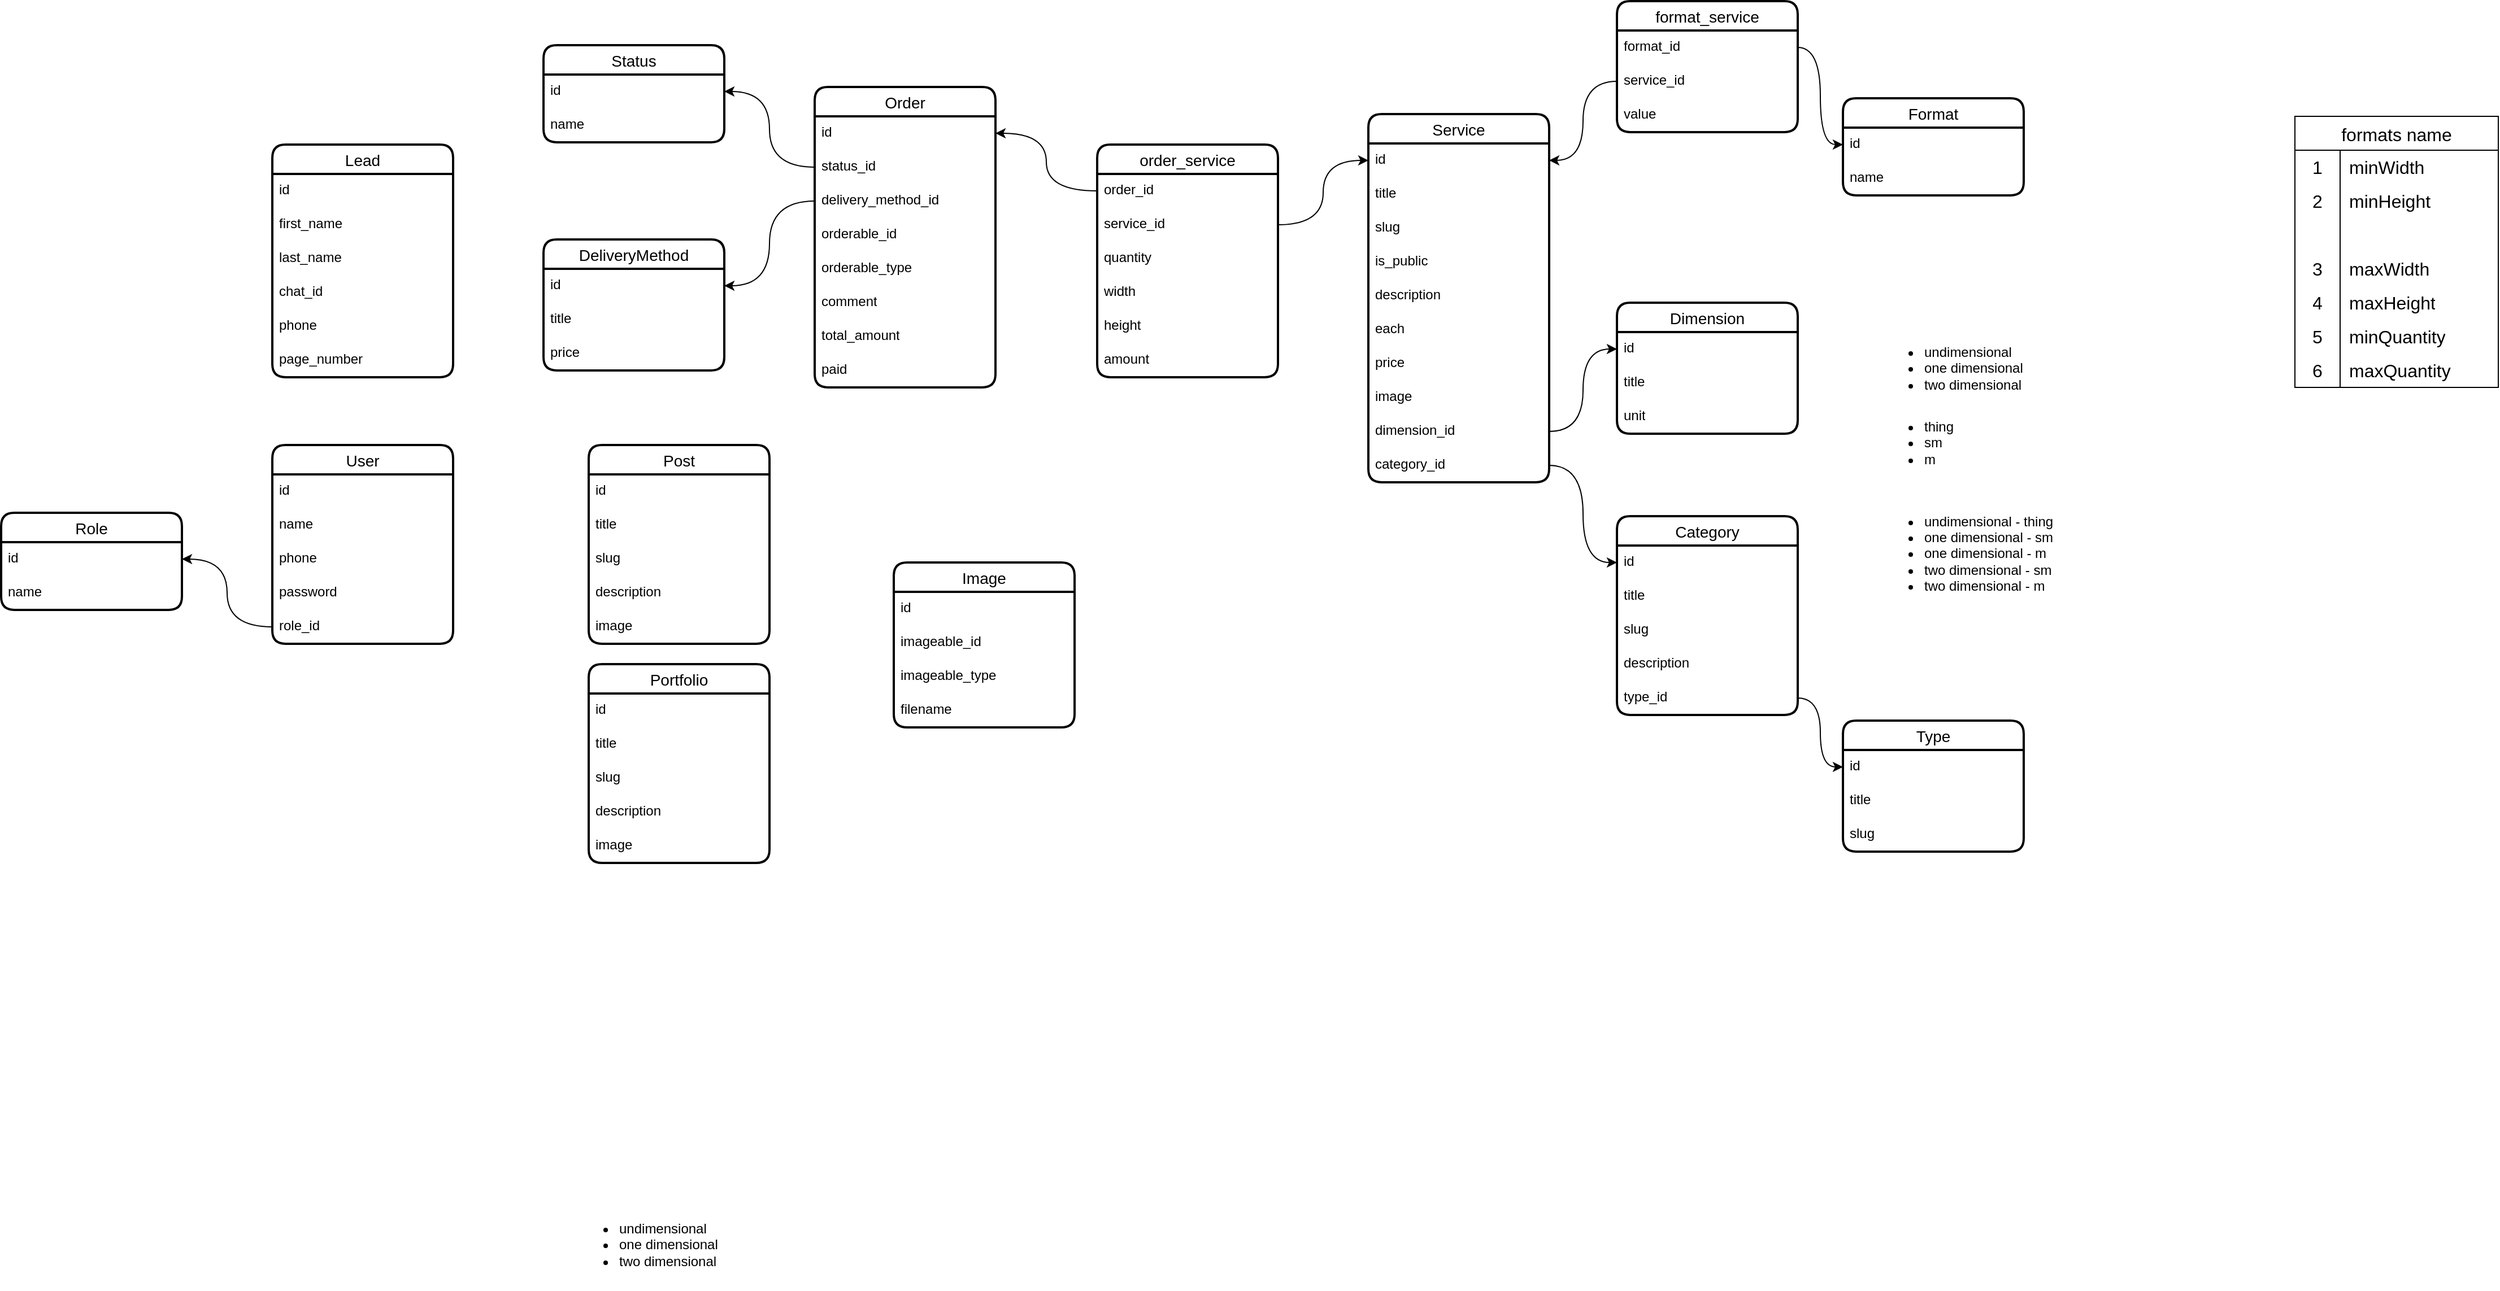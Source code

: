 <mxfile version="21.7.5" type="github">
  <diagram name="Страница — 1" id="qROckgiQK7EX2VFDrzop">
    <mxGraphModel dx="539" dy="714" grid="1" gridSize="10" guides="1" tooltips="1" connect="1" arrows="1" fold="1" page="1" pageScale="1" pageWidth="827" pageHeight="1169" math="0" shadow="0">
      <root>
        <mxCell id="0" />
        <mxCell id="1" parent="0" />
        <mxCell id="2M7GUlwyjcvKo0Abf1ux-3" value="User" style="swimlane;fontStyle=0;childLayout=stackLayout;horizontal=1;startSize=26;horizontalStack=0;resizeParent=1;resizeParentMax=0;resizeLast=0;collapsible=1;marginBottom=0;align=center;fontSize=14;strokeWidth=2;rounded=1;shadow=0;glass=0;swimlaneLine=1;" parent="1" vertex="1">
          <mxGeometry x="1590" y="1006" width="160" height="176" as="geometry" />
        </mxCell>
        <mxCell id="2M7GUlwyjcvKo0Abf1ux-4" value="id" style="text;strokeColor=none;fillColor=none;spacingLeft=4;spacingRight=4;overflow=hidden;rotatable=0;points=[[0,0.5],[1,0.5]];portConstraint=eastwest;fontSize=12;whiteSpace=wrap;html=1;" parent="2M7GUlwyjcvKo0Abf1ux-3" vertex="1">
          <mxGeometry y="26" width="160" height="30" as="geometry" />
        </mxCell>
        <mxCell id="2M7GUlwyjcvKo0Abf1ux-5" value="name" style="text;strokeColor=none;fillColor=none;spacingLeft=4;spacingRight=4;overflow=hidden;rotatable=0;points=[[0,0.5],[1,0.5]];portConstraint=eastwest;fontSize=12;whiteSpace=wrap;html=1;" parent="2M7GUlwyjcvKo0Abf1ux-3" vertex="1">
          <mxGeometry y="56" width="160" height="30" as="geometry" />
        </mxCell>
        <mxCell id="2M7GUlwyjcvKo0Abf1ux-6" value="phone" style="text;strokeColor=none;fillColor=none;spacingLeft=4;spacingRight=4;overflow=hidden;rotatable=0;points=[[0,0.5],[1,0.5]];portConstraint=eastwest;fontSize=12;whiteSpace=wrap;html=1;" parent="2M7GUlwyjcvKo0Abf1ux-3" vertex="1">
          <mxGeometry y="86" width="160" height="30" as="geometry" />
        </mxCell>
        <mxCell id="2M7GUlwyjcvKo0Abf1ux-7" value="password" style="text;strokeColor=none;fillColor=none;spacingLeft=4;spacingRight=4;overflow=hidden;rotatable=0;points=[[0,0.5],[1,0.5]];portConstraint=eastwest;fontSize=12;whiteSpace=wrap;html=1;" parent="2M7GUlwyjcvKo0Abf1ux-3" vertex="1">
          <mxGeometry y="116" width="160" height="30" as="geometry" />
        </mxCell>
        <mxCell id="2M7GUlwyjcvKo0Abf1ux-8" value="role_id" style="text;strokeColor=none;fillColor=none;spacingLeft=4;spacingRight=4;overflow=hidden;rotatable=0;points=[[0,0.5],[1,0.5]];portConstraint=eastwest;fontSize=12;whiteSpace=wrap;html=1;" parent="2M7GUlwyjcvKo0Abf1ux-3" vertex="1">
          <mxGeometry y="146" width="160" height="30" as="geometry" />
        </mxCell>
        <mxCell id="2M7GUlwyjcvKo0Abf1ux-9" value="Service" style="swimlane;fontStyle=0;childLayout=stackLayout;horizontal=1;startSize=26;horizontalStack=0;resizeParent=1;resizeParentMax=0;resizeLast=0;collapsible=1;marginBottom=0;align=center;fontSize=14;strokeWidth=2;rounded=1;shadow=0;glass=0;swimlaneLine=1;" parent="1" vertex="1">
          <mxGeometry x="2560" y="713" width="160" height="326" as="geometry" />
        </mxCell>
        <mxCell id="2M7GUlwyjcvKo0Abf1ux-10" value="id" style="text;strokeColor=none;fillColor=none;spacingLeft=4;spacingRight=4;overflow=hidden;rotatable=0;points=[[0,0.5],[1,0.5]];portConstraint=eastwest;fontSize=12;whiteSpace=wrap;html=1;" parent="2M7GUlwyjcvKo0Abf1ux-9" vertex="1">
          <mxGeometry y="26" width="160" height="30" as="geometry" />
        </mxCell>
        <mxCell id="2M7GUlwyjcvKo0Abf1ux-11" value="title" style="text;strokeColor=none;fillColor=none;spacingLeft=4;spacingRight=4;overflow=hidden;rotatable=0;points=[[0,0.5],[1,0.5]];portConstraint=eastwest;fontSize=12;whiteSpace=wrap;html=1;" parent="2M7GUlwyjcvKo0Abf1ux-9" vertex="1">
          <mxGeometry y="56" width="160" height="30" as="geometry" />
        </mxCell>
        <mxCell id="2M7GUlwyjcvKo0Abf1ux-12" value="slug" style="text;strokeColor=none;fillColor=none;spacingLeft=4;spacingRight=4;overflow=hidden;rotatable=0;points=[[0,0.5],[1,0.5]];portConstraint=eastwest;fontSize=12;whiteSpace=wrap;html=1;" parent="2M7GUlwyjcvKo0Abf1ux-9" vertex="1">
          <mxGeometry y="86" width="160" height="30" as="geometry" />
        </mxCell>
        <mxCell id="2M7GUlwyjcvKo0Abf1ux-15" value="is_public" style="text;strokeColor=none;fillColor=none;spacingLeft=4;spacingRight=4;overflow=hidden;rotatable=0;points=[[0,0.5],[1,0.5]];portConstraint=eastwest;fontSize=12;whiteSpace=wrap;html=1;" parent="2M7GUlwyjcvKo0Abf1ux-9" vertex="1">
          <mxGeometry y="116" width="160" height="30" as="geometry" />
        </mxCell>
        <mxCell id="2M7GUlwyjcvKo0Abf1ux-100" value="description" style="text;strokeColor=none;fillColor=none;spacingLeft=4;spacingRight=4;overflow=hidden;rotatable=0;points=[[0,0.5],[1,0.5]];portConstraint=eastwest;fontSize=12;whiteSpace=wrap;html=1;" parent="2M7GUlwyjcvKo0Abf1ux-9" vertex="1">
          <mxGeometry y="146" width="160" height="30" as="geometry" />
        </mxCell>
        <mxCell id="2M7GUlwyjcvKo0Abf1ux-13" value="each" style="text;strokeColor=none;fillColor=none;spacingLeft=4;spacingRight=4;overflow=hidden;rotatable=0;points=[[0,0.5],[1,0.5]];portConstraint=eastwest;fontSize=12;whiteSpace=wrap;html=1;" parent="2M7GUlwyjcvKo0Abf1ux-9" vertex="1">
          <mxGeometry y="176" width="160" height="30" as="geometry" />
        </mxCell>
        <mxCell id="2M7GUlwyjcvKo0Abf1ux-14" value="price" style="text;strokeColor=none;fillColor=none;spacingLeft=4;spacingRight=4;overflow=hidden;rotatable=0;points=[[0,0.5],[1,0.5]];portConstraint=eastwest;fontSize=12;whiteSpace=wrap;html=1;" parent="2M7GUlwyjcvKo0Abf1ux-9" vertex="1">
          <mxGeometry y="206" width="160" height="30" as="geometry" />
        </mxCell>
        <mxCell id="2M7GUlwyjcvKo0Abf1ux-16" value="image" style="text;strokeColor=none;fillColor=none;spacingLeft=4;spacingRight=4;overflow=hidden;rotatable=0;points=[[0,0.5],[1,0.5]];portConstraint=eastwest;fontSize=12;whiteSpace=wrap;html=1;" parent="2M7GUlwyjcvKo0Abf1ux-9" vertex="1">
          <mxGeometry y="236" width="160" height="30" as="geometry" />
        </mxCell>
        <mxCell id="5cAmZ27wlyQOIcFCG0QH-2" value="dimension_id" style="text;strokeColor=none;fillColor=none;spacingLeft=4;spacingRight=4;overflow=hidden;rotatable=0;points=[[0,0.5],[1,0.5]];portConstraint=eastwest;fontSize=12;whiteSpace=wrap;html=1;" parent="2M7GUlwyjcvKo0Abf1ux-9" vertex="1">
          <mxGeometry y="266" width="160" height="30" as="geometry" />
        </mxCell>
        <mxCell id="2M7GUlwyjcvKo0Abf1ux-18" value="category_id" style="text;strokeColor=none;fillColor=none;spacingLeft=4;spacingRight=4;overflow=hidden;rotatable=0;points=[[0,0.5],[1,0.5]];portConstraint=eastwest;fontSize=12;whiteSpace=wrap;html=1;" parent="2M7GUlwyjcvKo0Abf1ux-9" vertex="1">
          <mxGeometry y="296" width="160" height="30" as="geometry" />
        </mxCell>
        <mxCell id="2M7GUlwyjcvKo0Abf1ux-19" value="Category" style="swimlane;fontStyle=0;childLayout=stackLayout;horizontal=1;startSize=26;horizontalStack=0;resizeParent=1;resizeParentMax=0;resizeLast=0;collapsible=1;marginBottom=0;align=center;fontSize=14;strokeWidth=2;rounded=1;shadow=0;glass=0;swimlaneLine=1;" parent="1" vertex="1">
          <mxGeometry x="2780" y="1069" width="160" height="176" as="geometry" />
        </mxCell>
        <mxCell id="2M7GUlwyjcvKo0Abf1ux-20" value="id" style="text;strokeColor=none;fillColor=none;spacingLeft=4;spacingRight=4;overflow=hidden;rotatable=0;points=[[0,0.5],[1,0.5]];portConstraint=eastwest;fontSize=12;whiteSpace=wrap;html=1;" parent="2M7GUlwyjcvKo0Abf1ux-19" vertex="1">
          <mxGeometry y="26" width="160" height="30" as="geometry" />
        </mxCell>
        <mxCell id="2M7GUlwyjcvKo0Abf1ux-21" value="title" style="text;strokeColor=none;fillColor=none;spacingLeft=4;spacingRight=4;overflow=hidden;rotatable=0;points=[[0,0.5],[1,0.5]];portConstraint=eastwest;fontSize=12;whiteSpace=wrap;html=1;" parent="2M7GUlwyjcvKo0Abf1ux-19" vertex="1">
          <mxGeometry y="56" width="160" height="30" as="geometry" />
        </mxCell>
        <mxCell id="2M7GUlwyjcvKo0Abf1ux-22" value="slug" style="text;strokeColor=none;fillColor=none;spacingLeft=4;spacingRight=4;overflow=hidden;rotatable=0;points=[[0,0.5],[1,0.5]];portConstraint=eastwest;fontSize=12;whiteSpace=wrap;html=1;" parent="2M7GUlwyjcvKo0Abf1ux-19" vertex="1">
          <mxGeometry y="86" width="160" height="30" as="geometry" />
        </mxCell>
        <mxCell id="2M7GUlwyjcvKo0Abf1ux-23" value="description" style="text;strokeColor=none;fillColor=none;spacingLeft=4;spacingRight=4;overflow=hidden;rotatable=0;points=[[0,0.5],[1,0.5]];portConstraint=eastwest;fontSize=12;whiteSpace=wrap;html=1;" parent="2M7GUlwyjcvKo0Abf1ux-19" vertex="1">
          <mxGeometry y="116" width="160" height="30" as="geometry" />
        </mxCell>
        <mxCell id="2M7GUlwyjcvKo0Abf1ux-24" value="type_id" style="text;strokeColor=none;fillColor=none;spacingLeft=4;spacingRight=4;overflow=hidden;rotatable=0;points=[[0,0.5],[1,0.5]];portConstraint=eastwest;fontSize=12;whiteSpace=wrap;html=1;" parent="2M7GUlwyjcvKo0Abf1ux-19" vertex="1">
          <mxGeometry y="146" width="160" height="30" as="geometry" />
        </mxCell>
        <mxCell id="2M7GUlwyjcvKo0Abf1ux-25" value="Type" style="swimlane;fontStyle=0;childLayout=stackLayout;horizontal=1;startSize=26;horizontalStack=0;resizeParent=1;resizeParentMax=0;resizeLast=0;collapsible=1;marginBottom=0;align=center;fontSize=14;strokeWidth=2;rounded=1;shadow=0;glass=0;swimlaneLine=1;" parent="1" vertex="1">
          <mxGeometry x="2980" y="1250" width="160" height="116" as="geometry" />
        </mxCell>
        <mxCell id="2M7GUlwyjcvKo0Abf1ux-26" value="id" style="text;strokeColor=none;fillColor=none;spacingLeft=4;spacingRight=4;overflow=hidden;rotatable=0;points=[[0,0.5],[1,0.5]];portConstraint=eastwest;fontSize=12;whiteSpace=wrap;html=1;" parent="2M7GUlwyjcvKo0Abf1ux-25" vertex="1">
          <mxGeometry y="26" width="160" height="30" as="geometry" />
        </mxCell>
        <mxCell id="2M7GUlwyjcvKo0Abf1ux-27" value="title" style="text;strokeColor=none;fillColor=none;spacingLeft=4;spacingRight=4;overflow=hidden;rotatable=0;points=[[0,0.5],[1,0.5]];portConstraint=eastwest;fontSize=12;whiteSpace=wrap;html=1;" parent="2M7GUlwyjcvKo0Abf1ux-25" vertex="1">
          <mxGeometry y="56" width="160" height="30" as="geometry" />
        </mxCell>
        <mxCell id="2M7GUlwyjcvKo0Abf1ux-28" value="slug" style="text;strokeColor=none;fillColor=none;spacingLeft=4;spacingRight=4;overflow=hidden;rotatable=0;points=[[0,0.5],[1,0.5]];portConstraint=eastwest;fontSize=12;whiteSpace=wrap;html=1;" parent="2M7GUlwyjcvKo0Abf1ux-25" vertex="1">
          <mxGeometry y="86" width="160" height="30" as="geometry" />
        </mxCell>
        <mxCell id="2M7GUlwyjcvKo0Abf1ux-29" value="Order" style="swimlane;fontStyle=0;childLayout=stackLayout;horizontal=1;startSize=26;horizontalStack=0;resizeParent=1;resizeParentMax=0;resizeLast=0;collapsible=1;marginBottom=0;align=center;fontSize=14;strokeWidth=2;rounded=1;shadow=0;glass=0;swimlaneLine=1;" parent="1" vertex="1">
          <mxGeometry x="2070" y="689" width="160" height="266" as="geometry" />
        </mxCell>
        <mxCell id="2M7GUlwyjcvKo0Abf1ux-30" value="id" style="text;strokeColor=none;fillColor=none;spacingLeft=4;spacingRight=4;overflow=hidden;rotatable=0;points=[[0,0.5],[1,0.5]];portConstraint=eastwest;fontSize=12;whiteSpace=wrap;html=1;" parent="2M7GUlwyjcvKo0Abf1ux-29" vertex="1">
          <mxGeometry y="26" width="160" height="30" as="geometry" />
        </mxCell>
        <mxCell id="2M7GUlwyjcvKo0Abf1ux-31" value="status_id" style="text;strokeColor=none;fillColor=none;spacingLeft=4;spacingRight=4;overflow=hidden;rotatable=0;points=[[0,0.5],[1,0.5]];portConstraint=eastwest;fontSize=12;whiteSpace=wrap;html=1;" parent="2M7GUlwyjcvKo0Abf1ux-29" vertex="1">
          <mxGeometry y="56" width="160" height="30" as="geometry" />
        </mxCell>
        <mxCell id="2M7GUlwyjcvKo0Abf1ux-109" value="delivery_method_id" style="text;strokeColor=none;fillColor=none;spacingLeft=4;spacingRight=4;overflow=hidden;rotatable=0;points=[[0,0.5],[1,0.5]];portConstraint=eastwest;fontSize=12;whiteSpace=wrap;html=1;" parent="2M7GUlwyjcvKo0Abf1ux-29" vertex="1">
          <mxGeometry y="86" width="160" height="30" as="geometry" />
        </mxCell>
        <mxCell id="2M7GUlwyjcvKo0Abf1ux-34" value="orderable_id" style="text;strokeColor=none;fillColor=none;spacingLeft=4;spacingRight=4;overflow=hidden;rotatable=0;points=[[0,0.5],[1,0.5]];portConstraint=eastwest;fontSize=12;whiteSpace=wrap;html=1;" parent="2M7GUlwyjcvKo0Abf1ux-29" vertex="1">
          <mxGeometry y="116" width="160" height="30" as="geometry" />
        </mxCell>
        <mxCell id="2M7GUlwyjcvKo0Abf1ux-35" value="orderable_type" style="text;strokeColor=none;fillColor=none;spacingLeft=4;spacingRight=4;overflow=hidden;rotatable=0;points=[[0,0.5],[1,0.5]];portConstraint=eastwest;fontSize=12;whiteSpace=wrap;html=1;" parent="2M7GUlwyjcvKo0Abf1ux-29" vertex="1">
          <mxGeometry y="146" width="160" height="30" as="geometry" />
        </mxCell>
        <mxCell id="5cAmZ27wlyQOIcFCG0QH-16" value="comment" style="text;strokeColor=none;fillColor=none;spacingLeft=4;spacingRight=4;overflow=hidden;rotatable=0;points=[[0,0.5],[1,0.5]];portConstraint=eastwest;fontSize=12;whiteSpace=wrap;html=1;" parent="2M7GUlwyjcvKo0Abf1ux-29" vertex="1">
          <mxGeometry y="176" width="160" height="30" as="geometry" />
        </mxCell>
        <mxCell id="2M7GUlwyjcvKo0Abf1ux-39" value="total_amount" style="text;strokeColor=none;fillColor=none;spacingLeft=4;spacingRight=4;overflow=hidden;rotatable=0;points=[[0,0.5],[1,0.5]];portConstraint=eastwest;fontSize=12;whiteSpace=wrap;html=1;" parent="2M7GUlwyjcvKo0Abf1ux-29" vertex="1">
          <mxGeometry y="206" width="160" height="30" as="geometry" />
        </mxCell>
        <mxCell id="2M7GUlwyjcvKo0Abf1ux-40" value="paid" style="text;strokeColor=none;fillColor=none;spacingLeft=4;spacingRight=4;overflow=hidden;rotatable=0;points=[[0,0.5],[1,0.5]];portConstraint=eastwest;fontSize=12;whiteSpace=wrap;html=1;" parent="2M7GUlwyjcvKo0Abf1ux-29" vertex="1">
          <mxGeometry y="236" width="160" height="30" as="geometry" />
        </mxCell>
        <mxCell id="2M7GUlwyjcvKo0Abf1ux-42" value="Lead" style="swimlane;fontStyle=0;childLayout=stackLayout;horizontal=1;startSize=26;horizontalStack=0;resizeParent=1;resizeParentMax=0;resizeLast=0;collapsible=1;marginBottom=0;align=center;fontSize=14;strokeWidth=2;rounded=1;shadow=0;glass=0;swimlaneLine=1;" parent="1" vertex="1">
          <mxGeometry x="1590" y="740" width="160" height="206" as="geometry" />
        </mxCell>
        <mxCell id="2M7GUlwyjcvKo0Abf1ux-43" value="id" style="text;strokeColor=none;fillColor=none;spacingLeft=4;spacingRight=4;overflow=hidden;rotatable=0;points=[[0,0.5],[1,0.5]];portConstraint=eastwest;fontSize=12;whiteSpace=wrap;html=1;" parent="2M7GUlwyjcvKo0Abf1ux-42" vertex="1">
          <mxGeometry y="26" width="160" height="30" as="geometry" />
        </mxCell>
        <mxCell id="2M7GUlwyjcvKo0Abf1ux-44" value="first_name" style="text;strokeColor=none;fillColor=none;spacingLeft=4;spacingRight=4;overflow=hidden;rotatable=0;points=[[0,0.5],[1,0.5]];portConstraint=eastwest;fontSize=12;whiteSpace=wrap;html=1;" parent="2M7GUlwyjcvKo0Abf1ux-42" vertex="1">
          <mxGeometry y="56" width="160" height="30" as="geometry" />
        </mxCell>
        <mxCell id="2M7GUlwyjcvKo0Abf1ux-45" value="last_name" style="text;strokeColor=none;fillColor=none;spacingLeft=4;spacingRight=4;overflow=hidden;rotatable=0;points=[[0,0.5],[1,0.5]];portConstraint=eastwest;fontSize=12;whiteSpace=wrap;html=1;" parent="2M7GUlwyjcvKo0Abf1ux-42" vertex="1">
          <mxGeometry y="86" width="160" height="30" as="geometry" />
        </mxCell>
        <mxCell id="2M7GUlwyjcvKo0Abf1ux-46" value="chat_id" style="text;strokeColor=none;fillColor=none;spacingLeft=4;spacingRight=4;overflow=hidden;rotatable=0;points=[[0,0.5],[1,0.5]];portConstraint=eastwest;fontSize=12;whiteSpace=wrap;html=1;" parent="2M7GUlwyjcvKo0Abf1ux-42" vertex="1">
          <mxGeometry y="116" width="160" height="30" as="geometry" />
        </mxCell>
        <mxCell id="2M7GUlwyjcvKo0Abf1ux-47" value="phone" style="text;strokeColor=none;fillColor=none;spacingLeft=4;spacingRight=4;overflow=hidden;rotatable=0;points=[[0,0.5],[1,0.5]];portConstraint=eastwest;fontSize=12;whiteSpace=wrap;html=1;" parent="2M7GUlwyjcvKo0Abf1ux-42" vertex="1">
          <mxGeometry y="146" width="160" height="30" as="geometry" />
        </mxCell>
        <mxCell id="2M7GUlwyjcvKo0Abf1ux-48" value="page_number" style="text;strokeColor=none;fillColor=none;spacingLeft=4;spacingRight=4;overflow=hidden;rotatable=0;points=[[0,0.5],[1,0.5]];portConstraint=eastwest;fontSize=12;whiteSpace=wrap;html=1;" parent="2M7GUlwyjcvKo0Abf1ux-42" vertex="1">
          <mxGeometry y="176" width="160" height="30" as="geometry" />
        </mxCell>
        <mxCell id="2M7GUlwyjcvKo0Abf1ux-52" style="edgeStyle=orthogonalEdgeStyle;rounded=0;orthogonalLoop=1;jettySize=auto;html=1;entryX=1;entryY=0.5;entryDx=0;entryDy=0;curved=1;" parent="1" source="2M7GUlwyjcvKo0Abf1ux-31" target="2M7GUlwyjcvKo0Abf1ux-55" edge="1">
          <mxGeometry relative="1" as="geometry" />
        </mxCell>
        <mxCell id="2M7GUlwyjcvKo0Abf1ux-54" value="Status" style="swimlane;fontStyle=0;childLayout=stackLayout;horizontal=1;startSize=26;horizontalStack=0;resizeParent=1;resizeParentMax=0;resizeLast=0;collapsible=1;marginBottom=0;align=center;fontSize=14;strokeWidth=2;rounded=1;shadow=0;glass=0;swimlaneLine=1;" parent="1" vertex="1">
          <mxGeometry x="1830" y="652" width="160" height="86" as="geometry" />
        </mxCell>
        <mxCell id="2M7GUlwyjcvKo0Abf1ux-55" value="id" style="text;strokeColor=none;fillColor=none;spacingLeft=4;spacingRight=4;overflow=hidden;rotatable=0;points=[[0,0.5],[1,0.5]];portConstraint=eastwest;fontSize=12;whiteSpace=wrap;html=1;" parent="2M7GUlwyjcvKo0Abf1ux-54" vertex="1">
          <mxGeometry y="26" width="160" height="30" as="geometry" />
        </mxCell>
        <mxCell id="5cAmZ27wlyQOIcFCG0QH-17" value="name" style="text;strokeColor=none;fillColor=none;spacingLeft=4;spacingRight=4;overflow=hidden;rotatable=0;points=[[0,0.5],[1,0.5]];portConstraint=eastwest;fontSize=12;whiteSpace=wrap;html=1;" parent="2M7GUlwyjcvKo0Abf1ux-54" vertex="1">
          <mxGeometry y="56" width="160" height="30" as="geometry" />
        </mxCell>
        <mxCell id="2M7GUlwyjcvKo0Abf1ux-57" style="edgeStyle=orthogonalEdgeStyle;rounded=0;orthogonalLoop=1;jettySize=auto;html=1;entryX=0;entryY=0.5;entryDx=0;entryDy=0;curved=1;" parent="1" source="2M7GUlwyjcvKo0Abf1ux-18" target="2M7GUlwyjcvKo0Abf1ux-20" edge="1">
          <mxGeometry relative="1" as="geometry" />
        </mxCell>
        <mxCell id="2M7GUlwyjcvKo0Abf1ux-58" style="edgeStyle=orthogonalEdgeStyle;rounded=0;orthogonalLoop=1;jettySize=auto;html=1;entryX=0;entryY=0.5;entryDx=0;entryDy=0;curved=1;" parent="1" source="2M7GUlwyjcvKo0Abf1ux-24" target="2M7GUlwyjcvKo0Abf1ux-26" edge="1">
          <mxGeometry relative="1" as="geometry" />
        </mxCell>
        <mxCell id="2M7GUlwyjcvKo0Abf1ux-60" value="Format" style="swimlane;fontStyle=0;childLayout=stackLayout;horizontal=1;startSize=26;horizontalStack=0;resizeParent=1;resizeParentMax=0;resizeLast=0;collapsible=1;marginBottom=0;align=center;fontSize=14;strokeWidth=2;rounded=1;shadow=0;glass=0;swimlaneLine=1;" parent="1" vertex="1">
          <mxGeometry x="2980" y="699" width="160" height="86" as="geometry" />
        </mxCell>
        <mxCell id="2M7GUlwyjcvKo0Abf1ux-61" value="id" style="text;strokeColor=none;fillColor=none;spacingLeft=4;spacingRight=4;overflow=hidden;rotatable=0;points=[[0,0.5],[1,0.5]];portConstraint=eastwest;fontSize=12;whiteSpace=wrap;html=1;" parent="2M7GUlwyjcvKo0Abf1ux-60" vertex="1">
          <mxGeometry y="26" width="160" height="30" as="geometry" />
        </mxCell>
        <mxCell id="2M7GUlwyjcvKo0Abf1ux-62" value="name" style="text;strokeColor=none;fillColor=none;spacingLeft=4;spacingRight=4;overflow=hidden;rotatable=0;points=[[0,0.5],[1,0.5]];portConstraint=eastwest;fontSize=12;whiteSpace=wrap;html=1;" parent="2M7GUlwyjcvKo0Abf1ux-60" vertex="1">
          <mxGeometry y="56" width="160" height="30" as="geometry" />
        </mxCell>
        <mxCell id="2M7GUlwyjcvKo0Abf1ux-63" value="formats name" style="shape=table;startSize=30;container=1;collapsible=0;childLayout=tableLayout;fixedRows=1;rowLines=0;fontStyle=0;strokeColor=default;fontSize=16;" parent="1" vertex="1">
          <mxGeometry x="3380" y="715" width="180" height="240" as="geometry" />
        </mxCell>
        <mxCell id="2M7GUlwyjcvKo0Abf1ux-64" value="" style="shape=tableRow;horizontal=0;startSize=0;swimlaneHead=0;swimlaneBody=0;top=0;left=0;bottom=0;right=0;collapsible=0;dropTarget=0;fillColor=none;points=[[0,0.5],[1,0.5]];portConstraint=eastwest;strokeColor=inherit;fontSize=16;" parent="2M7GUlwyjcvKo0Abf1ux-63" vertex="1">
          <mxGeometry y="30" width="180" height="30" as="geometry" />
        </mxCell>
        <mxCell id="2M7GUlwyjcvKo0Abf1ux-65" value="1" style="shape=partialRectangle;html=1;whiteSpace=wrap;connectable=0;fillColor=none;top=0;left=0;bottom=0;right=0;overflow=hidden;pointerEvents=1;strokeColor=inherit;fontSize=16;" parent="2M7GUlwyjcvKo0Abf1ux-64" vertex="1">
          <mxGeometry width="40" height="30" as="geometry">
            <mxRectangle width="40" height="30" as="alternateBounds" />
          </mxGeometry>
        </mxCell>
        <mxCell id="2M7GUlwyjcvKo0Abf1ux-66" value="minWidth" style="shape=partialRectangle;html=1;whiteSpace=wrap;connectable=0;fillColor=none;top=0;left=0;bottom=0;right=0;align=left;spacingLeft=6;overflow=hidden;strokeColor=inherit;fontSize=16;" parent="2M7GUlwyjcvKo0Abf1ux-64" vertex="1">
          <mxGeometry x="40" width="140" height="30" as="geometry">
            <mxRectangle width="140" height="30" as="alternateBounds" />
          </mxGeometry>
        </mxCell>
        <mxCell id="2M7GUlwyjcvKo0Abf1ux-67" value="" style="shape=tableRow;horizontal=0;startSize=0;swimlaneHead=0;swimlaneBody=0;top=0;left=0;bottom=0;right=0;collapsible=0;dropTarget=0;fillColor=none;points=[[0,0.5],[1,0.5]];portConstraint=eastwest;strokeColor=inherit;fontSize=16;" parent="2M7GUlwyjcvKo0Abf1ux-63" vertex="1">
          <mxGeometry y="60" width="180" height="30" as="geometry" />
        </mxCell>
        <mxCell id="2M7GUlwyjcvKo0Abf1ux-68" value="2" style="shape=partialRectangle;html=1;whiteSpace=wrap;connectable=0;fillColor=none;top=0;left=0;bottom=0;right=0;overflow=hidden;strokeColor=inherit;fontSize=16;" parent="2M7GUlwyjcvKo0Abf1ux-67" vertex="1">
          <mxGeometry width="40" height="30" as="geometry">
            <mxRectangle width="40" height="30" as="alternateBounds" />
          </mxGeometry>
        </mxCell>
        <mxCell id="2M7GUlwyjcvKo0Abf1ux-69" value="minHeight" style="shape=partialRectangle;html=1;whiteSpace=wrap;connectable=0;fillColor=none;top=0;left=0;bottom=0;right=0;align=left;spacingLeft=6;overflow=hidden;strokeColor=inherit;fontSize=16;" parent="2M7GUlwyjcvKo0Abf1ux-67" vertex="1">
          <mxGeometry x="40" width="140" height="30" as="geometry">
            <mxRectangle width="140" height="30" as="alternateBounds" />
          </mxGeometry>
        </mxCell>
        <mxCell id="2M7GUlwyjcvKo0Abf1ux-70" value="" style="shape=tableRow;horizontal=0;startSize=0;swimlaneHead=0;swimlaneBody=0;top=0;left=0;bottom=0;right=0;collapsible=0;dropTarget=0;fillColor=none;points=[[0,0.5],[1,0.5]];portConstraint=eastwest;strokeColor=inherit;fontSize=16;" parent="2M7GUlwyjcvKo0Abf1ux-63" vertex="1">
          <mxGeometry y="90" width="180" height="30" as="geometry" />
        </mxCell>
        <mxCell id="2M7GUlwyjcvKo0Abf1ux-71" value="" style="shape=partialRectangle;html=1;whiteSpace=wrap;connectable=0;fillColor=none;top=0;left=0;bottom=0;right=0;overflow=hidden;strokeColor=inherit;fontSize=16;" parent="2M7GUlwyjcvKo0Abf1ux-70" vertex="1">
          <mxGeometry width="40" height="30" as="geometry">
            <mxRectangle width="40" height="30" as="alternateBounds" />
          </mxGeometry>
        </mxCell>
        <mxCell id="2M7GUlwyjcvKo0Abf1ux-72" value="" style="shape=partialRectangle;html=1;whiteSpace=wrap;connectable=0;fillColor=none;top=0;left=0;bottom=0;right=0;align=left;spacingLeft=6;overflow=hidden;strokeColor=inherit;fontSize=16;" parent="2M7GUlwyjcvKo0Abf1ux-70" vertex="1">
          <mxGeometry x="40" width="140" height="30" as="geometry">
            <mxRectangle width="140" height="30" as="alternateBounds" />
          </mxGeometry>
        </mxCell>
        <mxCell id="2M7GUlwyjcvKo0Abf1ux-73" value="" style="shape=tableRow;horizontal=0;startSize=0;swimlaneHead=0;swimlaneBody=0;top=0;left=0;bottom=0;right=0;collapsible=0;dropTarget=0;fillColor=none;points=[[0,0.5],[1,0.5]];portConstraint=eastwest;strokeColor=inherit;fontSize=16;" parent="2M7GUlwyjcvKo0Abf1ux-63" vertex="1">
          <mxGeometry y="120" width="180" height="30" as="geometry" />
        </mxCell>
        <mxCell id="2M7GUlwyjcvKo0Abf1ux-74" value="3" style="shape=partialRectangle;html=1;whiteSpace=wrap;connectable=0;fillColor=none;top=0;left=0;bottom=0;right=0;overflow=hidden;strokeColor=inherit;fontSize=16;" parent="2M7GUlwyjcvKo0Abf1ux-73" vertex="1">
          <mxGeometry width="40" height="30" as="geometry">
            <mxRectangle width="40" height="30" as="alternateBounds" />
          </mxGeometry>
        </mxCell>
        <mxCell id="2M7GUlwyjcvKo0Abf1ux-75" value="maxWidth" style="shape=partialRectangle;html=1;whiteSpace=wrap;connectable=0;fillColor=none;top=0;left=0;bottom=0;right=0;align=left;spacingLeft=6;overflow=hidden;strokeColor=inherit;fontSize=16;" parent="2M7GUlwyjcvKo0Abf1ux-73" vertex="1">
          <mxGeometry x="40" width="140" height="30" as="geometry">
            <mxRectangle width="140" height="30" as="alternateBounds" />
          </mxGeometry>
        </mxCell>
        <mxCell id="2M7GUlwyjcvKo0Abf1ux-76" value="" style="shape=tableRow;horizontal=0;startSize=0;swimlaneHead=0;swimlaneBody=0;top=0;left=0;bottom=0;right=0;collapsible=0;dropTarget=0;fillColor=none;points=[[0,0.5],[1,0.5]];portConstraint=eastwest;strokeColor=inherit;fontSize=16;" parent="2M7GUlwyjcvKo0Abf1ux-63" vertex="1">
          <mxGeometry y="150" width="180" height="30" as="geometry" />
        </mxCell>
        <mxCell id="2M7GUlwyjcvKo0Abf1ux-77" value="4" style="shape=partialRectangle;html=1;whiteSpace=wrap;connectable=0;fillColor=none;top=0;left=0;bottom=0;right=0;overflow=hidden;strokeColor=inherit;fontSize=16;" parent="2M7GUlwyjcvKo0Abf1ux-76" vertex="1">
          <mxGeometry width="40" height="30" as="geometry">
            <mxRectangle width="40" height="30" as="alternateBounds" />
          </mxGeometry>
        </mxCell>
        <mxCell id="2M7GUlwyjcvKo0Abf1ux-78" value="maxHeight" style="shape=partialRectangle;html=1;whiteSpace=wrap;connectable=0;fillColor=none;top=0;left=0;bottom=0;right=0;align=left;spacingLeft=6;overflow=hidden;strokeColor=inherit;fontSize=16;" parent="2M7GUlwyjcvKo0Abf1ux-76" vertex="1">
          <mxGeometry x="40" width="140" height="30" as="geometry">
            <mxRectangle width="140" height="30" as="alternateBounds" />
          </mxGeometry>
        </mxCell>
        <mxCell id="2M7GUlwyjcvKo0Abf1ux-82" value="" style="shape=tableRow;horizontal=0;startSize=0;swimlaneHead=0;swimlaneBody=0;top=0;left=0;bottom=0;right=0;collapsible=0;dropTarget=0;fillColor=none;points=[[0,0.5],[1,0.5]];portConstraint=eastwest;strokeColor=inherit;fontSize=16;" parent="2M7GUlwyjcvKo0Abf1ux-63" vertex="1">
          <mxGeometry y="180" width="180" height="30" as="geometry" />
        </mxCell>
        <mxCell id="2M7GUlwyjcvKo0Abf1ux-83" value="5" style="shape=partialRectangle;html=1;whiteSpace=wrap;connectable=0;fillColor=none;top=0;left=0;bottom=0;right=0;overflow=hidden;strokeColor=inherit;fontSize=16;" parent="2M7GUlwyjcvKo0Abf1ux-82" vertex="1">
          <mxGeometry width="40" height="30" as="geometry">
            <mxRectangle width="40" height="30" as="alternateBounds" />
          </mxGeometry>
        </mxCell>
        <mxCell id="2M7GUlwyjcvKo0Abf1ux-84" value="minQuantity" style="shape=partialRectangle;html=1;whiteSpace=wrap;connectable=0;fillColor=none;top=0;left=0;bottom=0;right=0;align=left;spacingLeft=6;overflow=hidden;strokeColor=inherit;fontSize=16;" parent="2M7GUlwyjcvKo0Abf1ux-82" vertex="1">
          <mxGeometry x="40" width="140" height="30" as="geometry">
            <mxRectangle width="140" height="30" as="alternateBounds" />
          </mxGeometry>
        </mxCell>
        <mxCell id="2M7GUlwyjcvKo0Abf1ux-85" value="" style="shape=tableRow;horizontal=0;startSize=0;swimlaneHead=0;swimlaneBody=0;top=0;left=0;bottom=0;right=0;collapsible=0;dropTarget=0;fillColor=none;points=[[0,0.5],[1,0.5]];portConstraint=eastwest;strokeColor=inherit;fontSize=16;" parent="2M7GUlwyjcvKo0Abf1ux-63" vertex="1">
          <mxGeometry y="210" width="180" height="30" as="geometry" />
        </mxCell>
        <mxCell id="2M7GUlwyjcvKo0Abf1ux-86" value="6" style="shape=partialRectangle;html=1;whiteSpace=wrap;connectable=0;fillColor=none;top=0;left=0;bottom=0;right=0;overflow=hidden;strokeColor=inherit;fontSize=16;" parent="2M7GUlwyjcvKo0Abf1ux-85" vertex="1">
          <mxGeometry width="40" height="30" as="geometry">
            <mxRectangle width="40" height="30" as="alternateBounds" />
          </mxGeometry>
        </mxCell>
        <mxCell id="2M7GUlwyjcvKo0Abf1ux-87" value="maxQuantity" style="shape=partialRectangle;html=1;whiteSpace=wrap;connectable=0;fillColor=none;top=0;left=0;bottom=0;right=0;align=left;spacingLeft=6;overflow=hidden;strokeColor=inherit;fontSize=16;" parent="2M7GUlwyjcvKo0Abf1ux-85" vertex="1">
          <mxGeometry x="40" width="140" height="30" as="geometry">
            <mxRectangle width="140" height="30" as="alternateBounds" />
          </mxGeometry>
        </mxCell>
        <mxCell id="2M7GUlwyjcvKo0Abf1ux-88" value="format_service" style="swimlane;fontStyle=0;childLayout=stackLayout;horizontal=1;startSize=26;horizontalStack=0;resizeParent=1;resizeParentMax=0;resizeLast=0;collapsible=1;marginBottom=0;align=center;fontSize=14;strokeWidth=2;rounded=1;shadow=0;glass=0;swimlaneLine=1;" parent="1" vertex="1">
          <mxGeometry x="2780" y="613" width="160" height="116" as="geometry" />
        </mxCell>
        <mxCell id="2M7GUlwyjcvKo0Abf1ux-89" value="format_id" style="text;strokeColor=none;fillColor=none;spacingLeft=4;spacingRight=4;overflow=hidden;rotatable=0;points=[[0,0.5],[1,0.5]];portConstraint=eastwest;fontSize=12;whiteSpace=wrap;html=1;" parent="2M7GUlwyjcvKo0Abf1ux-88" vertex="1">
          <mxGeometry y="26" width="160" height="30" as="geometry" />
        </mxCell>
        <mxCell id="2M7GUlwyjcvKo0Abf1ux-90" value="service_id" style="text;strokeColor=none;fillColor=none;spacingLeft=4;spacingRight=4;overflow=hidden;rotatable=0;points=[[0,0.5],[1,0.5]];portConstraint=eastwest;fontSize=12;whiteSpace=wrap;html=1;" parent="2M7GUlwyjcvKo0Abf1ux-88" vertex="1">
          <mxGeometry y="56" width="160" height="30" as="geometry" />
        </mxCell>
        <mxCell id="2M7GUlwyjcvKo0Abf1ux-91" value="value" style="text;strokeColor=none;fillColor=none;spacingLeft=4;spacingRight=4;overflow=hidden;rotatable=0;points=[[0,0.5],[1,0.5]];portConstraint=eastwest;fontSize=12;whiteSpace=wrap;html=1;" parent="2M7GUlwyjcvKo0Abf1ux-88" vertex="1">
          <mxGeometry y="86" width="160" height="30" as="geometry" />
        </mxCell>
        <mxCell id="2M7GUlwyjcvKo0Abf1ux-92" style="edgeStyle=orthogonalEdgeStyle;rounded=0;orthogonalLoop=1;jettySize=auto;html=1;entryX=0;entryY=0.5;entryDx=0;entryDy=0;curved=1;" parent="1" source="2M7GUlwyjcvKo0Abf1ux-89" target="2M7GUlwyjcvKo0Abf1ux-61" edge="1">
          <mxGeometry relative="1" as="geometry" />
        </mxCell>
        <mxCell id="2M7GUlwyjcvKo0Abf1ux-93" style="edgeStyle=orthogonalEdgeStyle;rounded=0;orthogonalLoop=1;jettySize=auto;html=1;entryX=1;entryY=0.5;entryDx=0;entryDy=0;curved=1;" parent="1" source="2M7GUlwyjcvKo0Abf1ux-90" target="2M7GUlwyjcvKo0Abf1ux-10" edge="1">
          <mxGeometry relative="1" as="geometry" />
        </mxCell>
        <mxCell id="2M7GUlwyjcvKo0Abf1ux-95" value="Role" style="swimlane;fontStyle=0;childLayout=stackLayout;horizontal=1;startSize=26;horizontalStack=0;resizeParent=1;resizeParentMax=0;resizeLast=0;collapsible=1;marginBottom=0;align=center;fontSize=14;strokeWidth=2;rounded=1;shadow=0;glass=0;swimlaneLine=1;" parent="1" vertex="1">
          <mxGeometry x="1350" y="1066" width="160" height="86" as="geometry" />
        </mxCell>
        <mxCell id="2M7GUlwyjcvKo0Abf1ux-96" value="id" style="text;strokeColor=none;fillColor=none;spacingLeft=4;spacingRight=4;overflow=hidden;rotatable=0;points=[[0,0.5],[1,0.5]];portConstraint=eastwest;fontSize=12;whiteSpace=wrap;html=1;" parent="2M7GUlwyjcvKo0Abf1ux-95" vertex="1">
          <mxGeometry y="26" width="160" height="30" as="geometry" />
        </mxCell>
        <mxCell id="2M7GUlwyjcvKo0Abf1ux-97" value="name" style="text;strokeColor=none;fillColor=none;spacingLeft=4;spacingRight=4;overflow=hidden;rotatable=0;points=[[0,0.5],[1,0.5]];portConstraint=eastwest;fontSize=12;whiteSpace=wrap;html=1;" parent="2M7GUlwyjcvKo0Abf1ux-95" vertex="1">
          <mxGeometry y="56" width="160" height="30" as="geometry" />
        </mxCell>
        <mxCell id="2M7GUlwyjcvKo0Abf1ux-98" style="edgeStyle=orthogonalEdgeStyle;rounded=0;orthogonalLoop=1;jettySize=auto;html=1;entryX=1;entryY=0.5;entryDx=0;entryDy=0;curved=1;" parent="1" source="2M7GUlwyjcvKo0Abf1ux-8" target="2M7GUlwyjcvKo0Abf1ux-96" edge="1">
          <mxGeometry relative="1" as="geometry" />
        </mxCell>
        <mxCell id="2M7GUlwyjcvKo0Abf1ux-105" value="DeliveryMethod" style="swimlane;fontStyle=0;childLayout=stackLayout;horizontal=1;startSize=26;horizontalStack=0;resizeParent=1;resizeParentMax=0;resizeLast=0;collapsible=1;marginBottom=0;align=center;fontSize=14;strokeWidth=2;rounded=1;shadow=0;glass=0;swimlaneLine=1;" parent="1" vertex="1">
          <mxGeometry x="1830" y="824" width="160" height="116" as="geometry" />
        </mxCell>
        <mxCell id="2M7GUlwyjcvKo0Abf1ux-106" value="id" style="text;strokeColor=none;fillColor=none;spacingLeft=4;spacingRight=4;overflow=hidden;rotatable=0;points=[[0,0.5],[1,0.5]];portConstraint=eastwest;fontSize=12;whiteSpace=wrap;html=1;" parent="2M7GUlwyjcvKo0Abf1ux-105" vertex="1">
          <mxGeometry y="26" width="160" height="30" as="geometry" />
        </mxCell>
        <mxCell id="5cAmZ27wlyQOIcFCG0QH-20" value="title" style="text;strokeColor=none;fillColor=none;spacingLeft=4;spacingRight=4;overflow=hidden;rotatable=0;points=[[0,0.5],[1,0.5]];portConstraint=eastwest;fontSize=12;whiteSpace=wrap;html=1;" parent="2M7GUlwyjcvKo0Abf1ux-105" vertex="1">
          <mxGeometry y="56" width="160" height="30" as="geometry" />
        </mxCell>
        <mxCell id="2M7GUlwyjcvKo0Abf1ux-108" value="price" style="text;strokeColor=none;fillColor=none;spacingLeft=4;spacingRight=4;overflow=hidden;rotatable=0;points=[[0,0.5],[1,0.5]];portConstraint=eastwest;fontSize=12;whiteSpace=wrap;html=1;" parent="2M7GUlwyjcvKo0Abf1ux-105" vertex="1">
          <mxGeometry y="86" width="160" height="30" as="geometry" />
        </mxCell>
        <mxCell id="2M7GUlwyjcvKo0Abf1ux-110" style="edgeStyle=orthogonalEdgeStyle;rounded=0;orthogonalLoop=1;jettySize=auto;html=1;entryX=1;entryY=0.5;entryDx=0;entryDy=0;curved=1;" parent="1" source="2M7GUlwyjcvKo0Abf1ux-109" target="2M7GUlwyjcvKo0Abf1ux-106" edge="1">
          <mxGeometry relative="1" as="geometry" />
        </mxCell>
        <mxCell id="2M7GUlwyjcvKo0Abf1ux-120" value="order_service" style="swimlane;fontStyle=0;childLayout=stackLayout;horizontal=1;startSize=26;horizontalStack=0;resizeParent=1;resizeParentMax=0;resizeLast=0;collapsible=1;marginBottom=0;align=center;fontSize=14;strokeWidth=2;rounded=1;shadow=0;glass=0;swimlaneLine=1;" parent="1" vertex="1">
          <mxGeometry x="2320" y="740" width="160" height="206" as="geometry" />
        </mxCell>
        <mxCell id="2M7GUlwyjcvKo0Abf1ux-121" value="order_id" style="text;strokeColor=none;fillColor=none;spacingLeft=4;spacingRight=4;overflow=hidden;rotatable=0;points=[[0,0.5],[1,0.5]];portConstraint=eastwest;fontSize=12;whiteSpace=wrap;html=1;" parent="2M7GUlwyjcvKo0Abf1ux-120" vertex="1">
          <mxGeometry y="26" width="160" height="30" as="geometry" />
        </mxCell>
        <mxCell id="2M7GUlwyjcvKo0Abf1ux-122" value="service_id" style="text;strokeColor=none;fillColor=none;spacingLeft=4;spacingRight=4;overflow=hidden;rotatable=0;points=[[0,0.5],[1,0.5]];portConstraint=eastwest;fontSize=12;whiteSpace=wrap;html=1;" parent="2M7GUlwyjcvKo0Abf1ux-120" vertex="1">
          <mxGeometry y="56" width="160" height="30" as="geometry" />
        </mxCell>
        <mxCell id="5cAmZ27wlyQOIcFCG0QH-4" value="quantity" style="text;strokeColor=none;fillColor=none;spacingLeft=4;spacingRight=4;overflow=hidden;rotatable=0;points=[[0,0.5],[1,0.5]];portConstraint=eastwest;fontSize=12;whiteSpace=wrap;html=1;" parent="2M7GUlwyjcvKo0Abf1ux-120" vertex="1">
          <mxGeometry y="86" width="160" height="30" as="geometry" />
        </mxCell>
        <mxCell id="5cAmZ27wlyQOIcFCG0QH-5" value="width" style="text;strokeColor=none;fillColor=none;spacingLeft=4;spacingRight=4;overflow=hidden;rotatable=0;points=[[0,0.5],[1,0.5]];portConstraint=eastwest;fontSize=12;whiteSpace=wrap;html=1;" parent="2M7GUlwyjcvKo0Abf1ux-120" vertex="1">
          <mxGeometry y="116" width="160" height="30" as="geometry" />
        </mxCell>
        <mxCell id="5cAmZ27wlyQOIcFCG0QH-6" value="height" style="text;strokeColor=none;fillColor=none;spacingLeft=4;spacingRight=4;overflow=hidden;rotatable=0;points=[[0,0.5],[1,0.5]];portConstraint=eastwest;fontSize=12;whiteSpace=wrap;html=1;" parent="2M7GUlwyjcvKo0Abf1ux-120" vertex="1">
          <mxGeometry y="146" width="160" height="30" as="geometry" />
        </mxCell>
        <mxCell id="5cAmZ27wlyQOIcFCG0QH-15" value="amount" style="text;strokeColor=none;fillColor=none;spacingLeft=4;spacingRight=4;overflow=hidden;rotatable=0;points=[[0,0.5],[1,0.5]];portConstraint=eastwest;fontSize=12;whiteSpace=wrap;html=1;" parent="2M7GUlwyjcvKo0Abf1ux-120" vertex="1">
          <mxGeometry y="176" width="160" height="30" as="geometry" />
        </mxCell>
        <mxCell id="2M7GUlwyjcvKo0Abf1ux-127" style="edgeStyle=orthogonalEdgeStyle;rounded=0;orthogonalLoop=1;jettySize=auto;html=1;entryX=0;entryY=0.5;entryDx=0;entryDy=0;curved=1;" parent="1" source="2M7GUlwyjcvKo0Abf1ux-122" target="2M7GUlwyjcvKo0Abf1ux-10" edge="1">
          <mxGeometry relative="1" as="geometry" />
        </mxCell>
        <mxCell id="2M7GUlwyjcvKo0Abf1ux-129" style="edgeStyle=orthogonalEdgeStyle;rounded=0;orthogonalLoop=1;jettySize=auto;html=1;entryX=1;entryY=0.5;entryDx=0;entryDy=0;curved=1;" parent="1" source="2M7GUlwyjcvKo0Abf1ux-121" target="2M7GUlwyjcvKo0Abf1ux-30" edge="1">
          <mxGeometry relative="1" as="geometry" />
        </mxCell>
        <mxCell id="5cAmZ27wlyQOIcFCG0QH-7" value="&lt;ul&gt;&lt;li&gt;undimensional&lt;/li&gt;&lt;li&gt;one dimensional&lt;/li&gt;&lt;li&gt;two dimensional&lt;br&gt;&lt;/li&gt;&lt;/ul&gt;" style="text;strokeColor=none;fillColor=none;html=1;whiteSpace=wrap;verticalAlign=middle;overflow=hidden;" parent="1" vertex="1">
          <mxGeometry x="3010" y="898" width="175" height="80" as="geometry" />
        </mxCell>
        <mxCell id="5cAmZ27wlyQOIcFCG0QH-8" value="&lt;ul&gt;&lt;li&gt;thing&lt;/li&gt;&lt;li&gt;sm&lt;/li&gt;&lt;li&gt;m&lt;/li&gt;&lt;/ul&gt;" style="text;strokeColor=none;fillColor=none;html=1;whiteSpace=wrap;verticalAlign=middle;overflow=hidden;" parent="1" vertex="1">
          <mxGeometry x="3010" y="964" width="175" height="80" as="geometry" />
        </mxCell>
        <mxCell id="5cAmZ27wlyQOIcFCG0QH-9" value="Dimension" style="swimlane;fontStyle=0;childLayout=stackLayout;horizontal=1;startSize=26;horizontalStack=0;resizeParent=1;resizeParentMax=0;resizeLast=0;collapsible=1;marginBottom=0;align=center;fontSize=14;strokeWidth=2;rounded=1;shadow=0;glass=0;swimlaneLine=1;" parent="1" vertex="1">
          <mxGeometry x="2780" y="880" width="160" height="116" as="geometry" />
        </mxCell>
        <mxCell id="5cAmZ27wlyQOIcFCG0QH-10" value="id" style="text;strokeColor=none;fillColor=none;spacingLeft=4;spacingRight=4;overflow=hidden;rotatable=0;points=[[0,0.5],[1,0.5]];portConstraint=eastwest;fontSize=12;whiteSpace=wrap;html=1;" parent="5cAmZ27wlyQOIcFCG0QH-9" vertex="1">
          <mxGeometry y="26" width="160" height="30" as="geometry" />
        </mxCell>
        <mxCell id="5cAmZ27wlyQOIcFCG0QH-19" value="title" style="text;strokeColor=none;fillColor=none;spacingLeft=4;spacingRight=4;overflow=hidden;rotatable=0;points=[[0,0.5],[1,0.5]];portConstraint=eastwest;fontSize=12;whiteSpace=wrap;html=1;" parent="5cAmZ27wlyQOIcFCG0QH-9" vertex="1">
          <mxGeometry y="56" width="160" height="30" as="geometry" />
        </mxCell>
        <mxCell id="5cAmZ27wlyQOIcFCG0QH-12" value="unit" style="text;strokeColor=none;fillColor=none;spacingLeft=4;spacingRight=4;overflow=hidden;rotatable=0;points=[[0,0.5],[1,0.5]];portConstraint=eastwest;fontSize=12;whiteSpace=wrap;html=1;" parent="5cAmZ27wlyQOIcFCG0QH-9" vertex="1">
          <mxGeometry y="86" width="160" height="30" as="geometry" />
        </mxCell>
        <mxCell id="5cAmZ27wlyQOIcFCG0QH-13" value="&lt;ul&gt;&lt;li&gt;undimensional - thing&lt;/li&gt;&lt;li&gt;one dimensional - sm&lt;/li&gt;&lt;li&gt;one dimensional - m&lt;/li&gt;&lt;li&gt;two dimensional - sm&lt;br&gt;&lt;/li&gt;&lt;li&gt;two dimensional - m&lt;/li&gt;&lt;/ul&gt;" style="text;strokeColor=none;fillColor=none;html=1;whiteSpace=wrap;verticalAlign=middle;overflow=hidden;" parent="1" vertex="1">
          <mxGeometry x="3010" y="1038" width="175" height="128" as="geometry" />
        </mxCell>
        <mxCell id="5cAmZ27wlyQOIcFCG0QH-14" style="edgeStyle=orthogonalEdgeStyle;rounded=0;orthogonalLoop=1;jettySize=auto;html=1;entryX=0;entryY=0.5;entryDx=0;entryDy=0;curved=1;" parent="1" source="5cAmZ27wlyQOIcFCG0QH-2" target="5cAmZ27wlyQOIcFCG0QH-10" edge="1">
          <mxGeometry relative="1" as="geometry" />
        </mxCell>
        <mxCell id="TgmAWG3qYNdHduC0wm8n-1" value="Post" style="swimlane;fontStyle=0;childLayout=stackLayout;horizontal=1;startSize=26;horizontalStack=0;resizeParent=1;resizeParentMax=0;resizeLast=0;collapsible=1;marginBottom=0;align=center;fontSize=14;strokeWidth=2;rounded=1;shadow=0;glass=0;swimlaneLine=1;" parent="1" vertex="1">
          <mxGeometry x="1870" y="1006" width="160" height="176" as="geometry" />
        </mxCell>
        <mxCell id="TgmAWG3qYNdHduC0wm8n-2" value="id" style="text;strokeColor=none;fillColor=none;spacingLeft=4;spacingRight=4;overflow=hidden;rotatable=0;points=[[0,0.5],[1,0.5]];portConstraint=eastwest;fontSize=12;whiteSpace=wrap;html=1;" parent="TgmAWG3qYNdHduC0wm8n-1" vertex="1">
          <mxGeometry y="26" width="160" height="30" as="geometry" />
        </mxCell>
        <mxCell id="TgmAWG3qYNdHduC0wm8n-3" value="title" style="text;strokeColor=none;fillColor=none;spacingLeft=4;spacingRight=4;overflow=hidden;rotatable=0;points=[[0,0.5],[1,0.5]];portConstraint=eastwest;fontSize=12;whiteSpace=wrap;html=1;" parent="TgmAWG3qYNdHduC0wm8n-1" vertex="1">
          <mxGeometry y="56" width="160" height="30" as="geometry" />
        </mxCell>
        <mxCell id="TgmAWG3qYNdHduC0wm8n-4" value="slug" style="text;strokeColor=none;fillColor=none;spacingLeft=4;spacingRight=4;overflow=hidden;rotatable=0;points=[[0,0.5],[1,0.5]];portConstraint=eastwest;fontSize=12;whiteSpace=wrap;html=1;" parent="TgmAWG3qYNdHduC0wm8n-1" vertex="1">
          <mxGeometry y="86" width="160" height="30" as="geometry" />
        </mxCell>
        <mxCell id="TgmAWG3qYNdHduC0wm8n-5" value="description" style="text;strokeColor=none;fillColor=none;spacingLeft=4;spacingRight=4;overflow=hidden;rotatable=0;points=[[0,0.5],[1,0.5]];portConstraint=eastwest;fontSize=12;whiteSpace=wrap;html=1;" parent="TgmAWG3qYNdHduC0wm8n-1" vertex="1">
          <mxGeometry y="116" width="160" height="30" as="geometry" />
        </mxCell>
        <mxCell id="GE9elMi7dGCl287rpnB9-1" value="image" style="text;strokeColor=none;fillColor=none;spacingLeft=4;spacingRight=4;overflow=hidden;rotatable=0;points=[[0,0.5],[1,0.5]];portConstraint=eastwest;fontSize=12;whiteSpace=wrap;html=1;" parent="TgmAWG3qYNdHduC0wm8n-1" vertex="1">
          <mxGeometry y="146" width="160" height="30" as="geometry" />
        </mxCell>
        <mxCell id="TgmAWG3qYNdHduC0wm8n-8" value="Portfolio" style="swimlane;fontStyle=0;childLayout=stackLayout;horizontal=1;startSize=26;horizontalStack=0;resizeParent=1;resizeParentMax=0;resizeLast=0;collapsible=1;marginBottom=0;align=center;fontSize=14;strokeWidth=2;rounded=1;shadow=0;glass=0;swimlaneLine=1;" parent="1" vertex="1">
          <mxGeometry x="1870" y="1200" width="160" height="176" as="geometry" />
        </mxCell>
        <mxCell id="TgmAWG3qYNdHduC0wm8n-9" value="id" style="text;strokeColor=none;fillColor=none;spacingLeft=4;spacingRight=4;overflow=hidden;rotatable=0;points=[[0,0.5],[1,0.5]];portConstraint=eastwest;fontSize=12;whiteSpace=wrap;html=1;" parent="TgmAWG3qYNdHduC0wm8n-8" vertex="1">
          <mxGeometry y="26" width="160" height="30" as="geometry" />
        </mxCell>
        <mxCell id="TgmAWG3qYNdHduC0wm8n-10" value="title" style="text;strokeColor=none;fillColor=none;spacingLeft=4;spacingRight=4;overflow=hidden;rotatable=0;points=[[0,0.5],[1,0.5]];portConstraint=eastwest;fontSize=12;whiteSpace=wrap;html=1;" parent="TgmAWG3qYNdHduC0wm8n-8" vertex="1">
          <mxGeometry y="56" width="160" height="30" as="geometry" />
        </mxCell>
        <mxCell id="TgmAWG3qYNdHduC0wm8n-11" value="slug" style="text;strokeColor=none;fillColor=none;spacingLeft=4;spacingRight=4;overflow=hidden;rotatable=0;points=[[0,0.5],[1,0.5]];portConstraint=eastwest;fontSize=12;whiteSpace=wrap;html=1;" parent="TgmAWG3qYNdHduC0wm8n-8" vertex="1">
          <mxGeometry y="86" width="160" height="30" as="geometry" />
        </mxCell>
        <mxCell id="TgmAWG3qYNdHduC0wm8n-12" value="description" style="text;strokeColor=none;fillColor=none;spacingLeft=4;spacingRight=4;overflow=hidden;rotatable=0;points=[[0,0.5],[1,0.5]];portConstraint=eastwest;fontSize=12;whiteSpace=wrap;html=1;" parent="TgmAWG3qYNdHduC0wm8n-8" vertex="1">
          <mxGeometry y="116" width="160" height="30" as="geometry" />
        </mxCell>
        <mxCell id="GE9elMi7dGCl287rpnB9-2" value="image" style="text;strokeColor=none;fillColor=none;spacingLeft=4;spacingRight=4;overflow=hidden;rotatable=0;points=[[0,0.5],[1,0.5]];portConstraint=eastwest;fontSize=12;whiteSpace=wrap;html=1;" parent="TgmAWG3qYNdHduC0wm8n-8" vertex="1">
          <mxGeometry y="146" width="160" height="30" as="geometry" />
        </mxCell>
        <mxCell id="TgmAWG3qYNdHduC0wm8n-14" value="Image" style="swimlane;fontStyle=0;childLayout=stackLayout;horizontal=1;startSize=26;horizontalStack=0;resizeParent=1;resizeParentMax=0;resizeLast=0;collapsible=1;marginBottom=0;align=center;fontSize=14;strokeWidth=2;rounded=1;shadow=0;glass=0;swimlaneLine=1;" parent="1" vertex="1">
          <mxGeometry x="2140" y="1110" width="160" height="146" as="geometry" />
        </mxCell>
        <mxCell id="TgmAWG3qYNdHduC0wm8n-15" value="id" style="text;strokeColor=none;fillColor=none;spacingLeft=4;spacingRight=4;overflow=hidden;rotatable=0;points=[[0,0.5],[1,0.5]];portConstraint=eastwest;fontSize=12;whiteSpace=wrap;html=1;" parent="TgmAWG3qYNdHduC0wm8n-14" vertex="1">
          <mxGeometry y="26" width="160" height="30" as="geometry" />
        </mxCell>
        <mxCell id="TgmAWG3qYNdHduC0wm8n-17" value="imageable_id" style="text;strokeColor=none;fillColor=none;spacingLeft=4;spacingRight=4;overflow=hidden;rotatable=0;points=[[0,0.5],[1,0.5]];portConstraint=eastwest;fontSize=12;whiteSpace=wrap;html=1;" parent="TgmAWG3qYNdHduC0wm8n-14" vertex="1">
          <mxGeometry y="56" width="160" height="30" as="geometry" />
        </mxCell>
        <mxCell id="TgmAWG3qYNdHduC0wm8n-18" value="imageable_type" style="text;strokeColor=none;fillColor=none;spacingLeft=4;spacingRight=4;overflow=hidden;rotatable=0;points=[[0,0.5],[1,0.5]];portConstraint=eastwest;fontSize=12;whiteSpace=wrap;html=1;" parent="TgmAWG3qYNdHduC0wm8n-14" vertex="1">
          <mxGeometry y="86" width="160" height="30" as="geometry" />
        </mxCell>
        <mxCell id="TgmAWG3qYNdHduC0wm8n-16" value="filename" style="text;strokeColor=none;fillColor=none;spacingLeft=4;spacingRight=4;overflow=hidden;rotatable=0;points=[[0,0.5],[1,0.5]];portConstraint=eastwest;fontSize=12;whiteSpace=wrap;html=1;" parent="TgmAWG3qYNdHduC0wm8n-14" vertex="1">
          <mxGeometry y="116" width="160" height="30" as="geometry" />
        </mxCell>
        <mxCell id="0JwySr9rgKUmIV3QtJTb-1" value="&lt;ul&gt;&lt;li&gt;undimensional&lt;/li&gt;&lt;li&gt;one dimensional&lt;/li&gt;&lt;li&gt;two dimensional&lt;br&gt;&lt;/li&gt;&lt;/ul&gt;" style="text;strokeColor=none;fillColor=none;html=1;whiteSpace=wrap;verticalAlign=middle;overflow=hidden;" vertex="1" parent="1">
          <mxGeometry x="1855" y="1674" width="175" height="80" as="geometry" />
        </mxCell>
      </root>
    </mxGraphModel>
  </diagram>
</mxfile>
